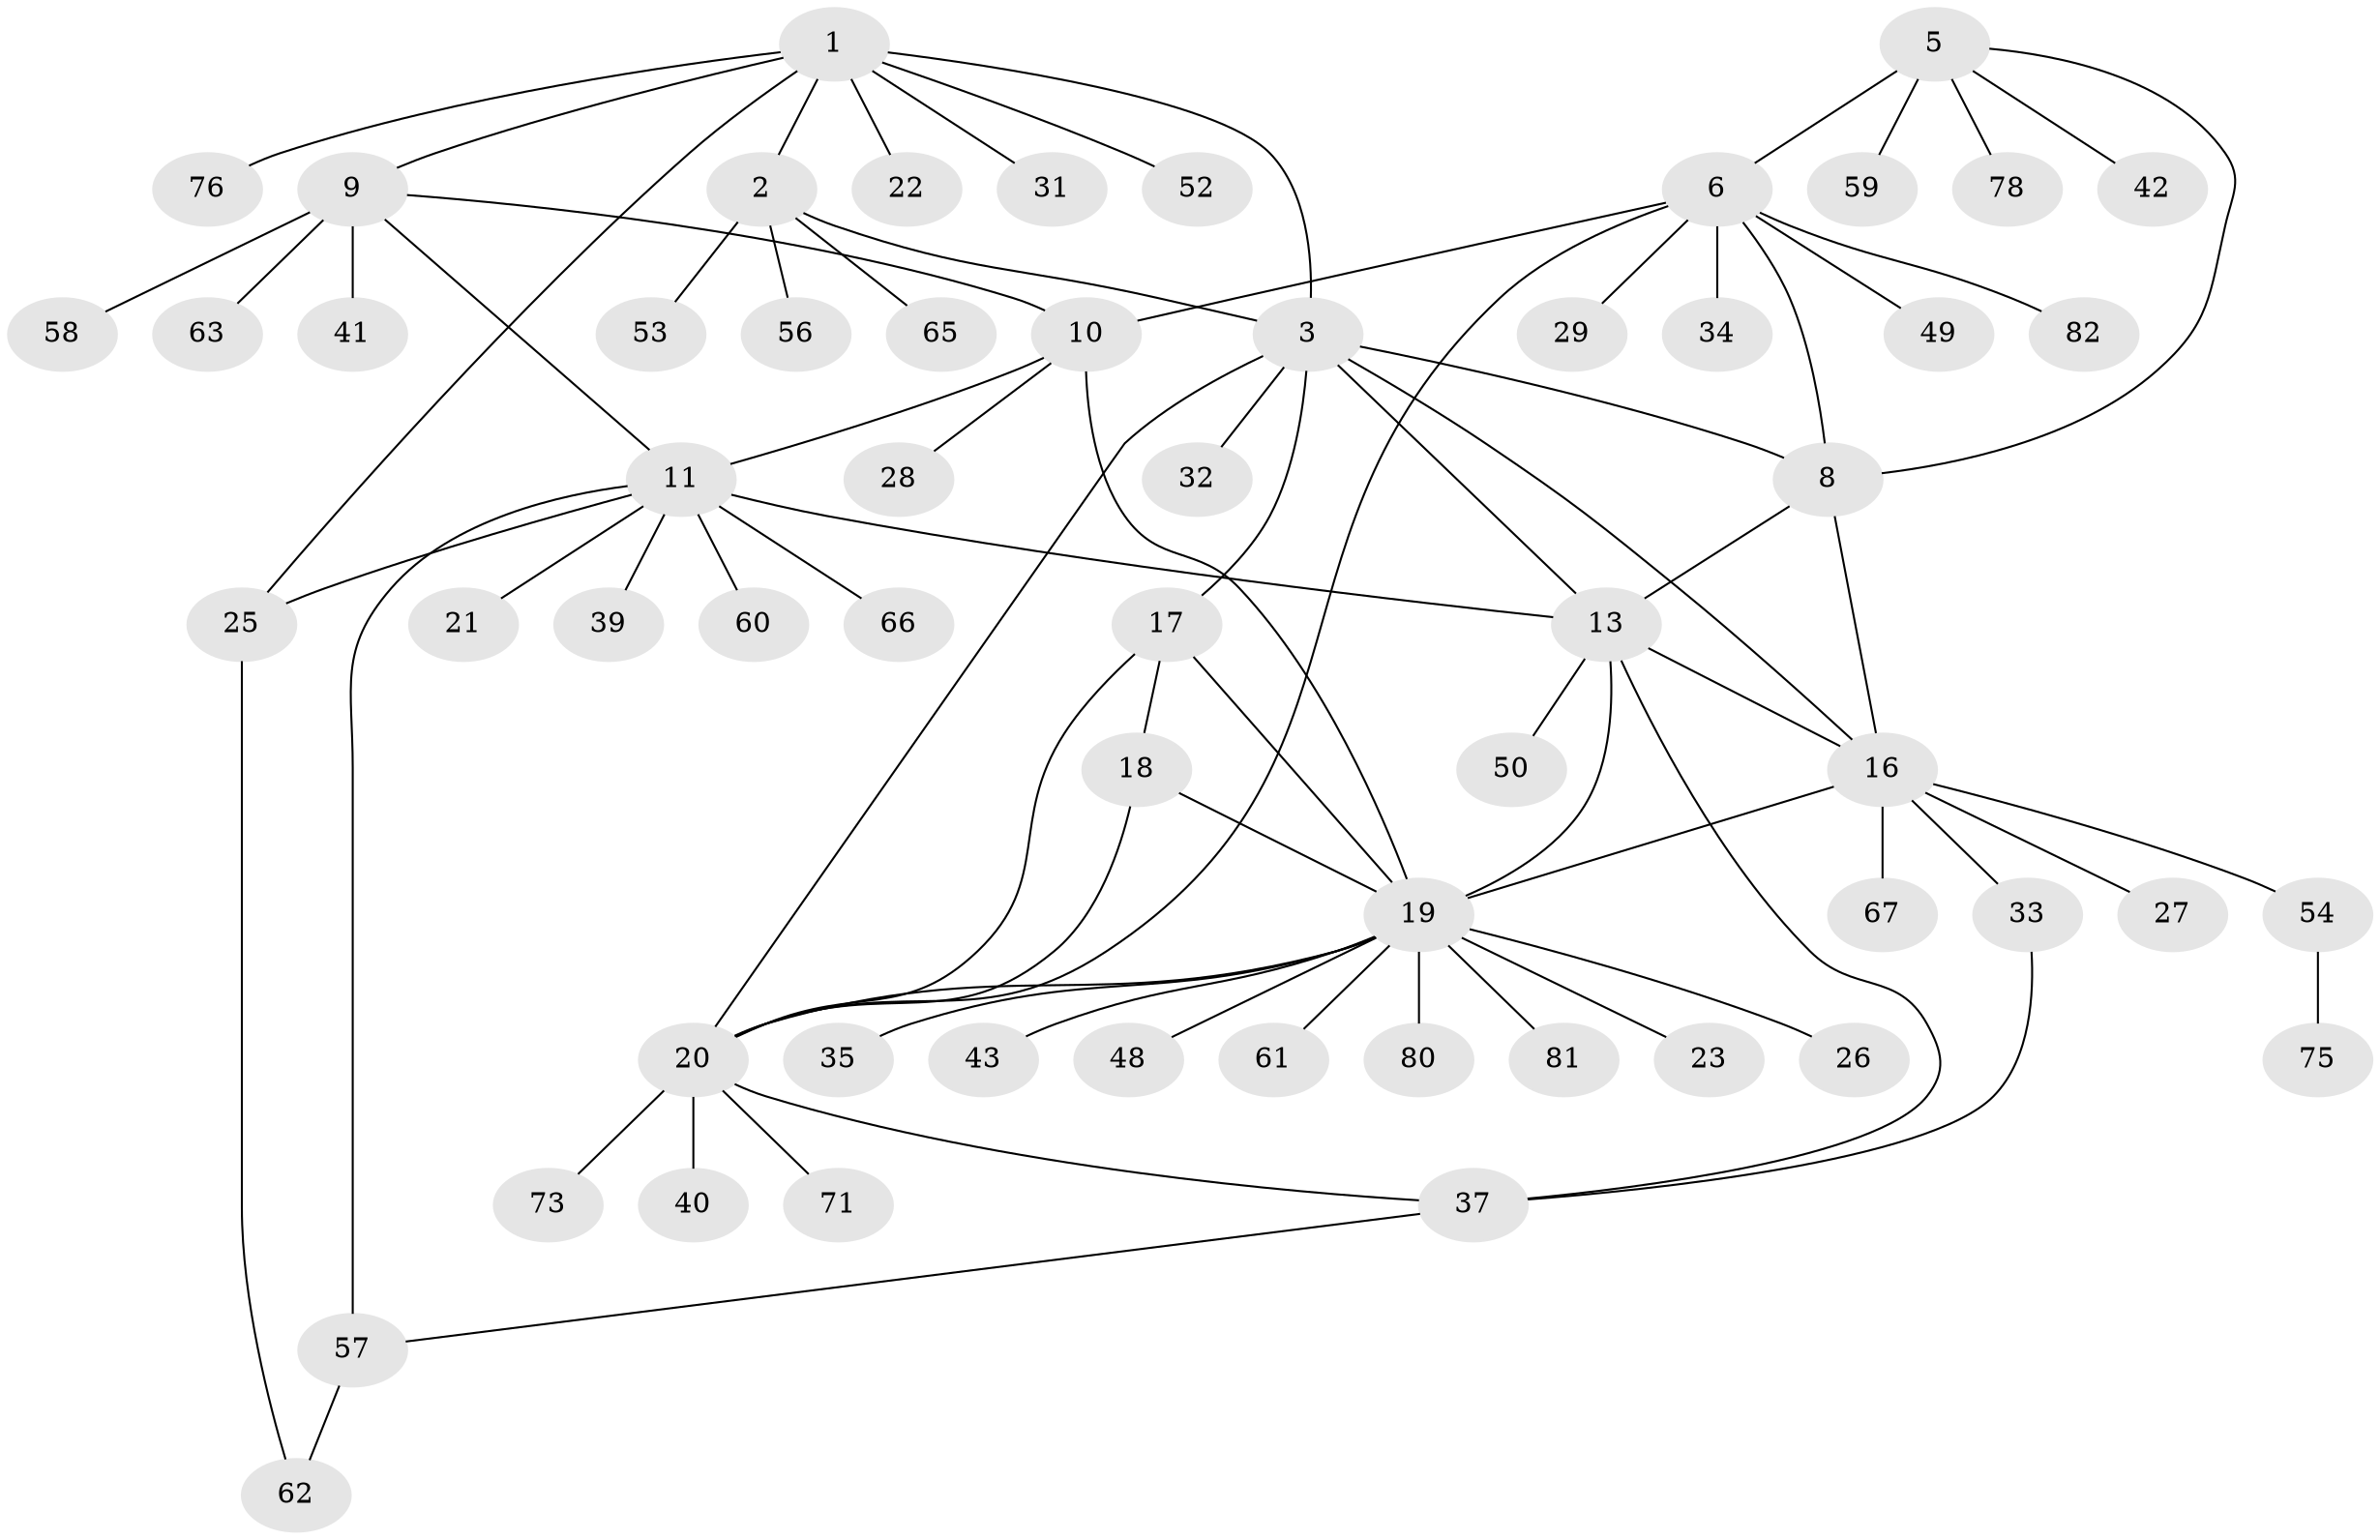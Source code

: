 // original degree distribution, {7: 0.04878048780487805, 8: 0.036585365853658534, 5: 0.036585365853658534, 6: 0.012195121951219513, 11: 0.012195121951219513, 3: 0.08536585365853659, 4: 0.04878048780487805, 9: 0.012195121951219513, 14: 0.012195121951219513, 10: 0.012195121951219513, 2: 0.0975609756097561, 1: 0.5853658536585366}
// Generated by graph-tools (version 1.1) at 2025/42/03/06/25 10:42:11]
// undirected, 59 vertices, 79 edges
graph export_dot {
graph [start="1"]
  node [color=gray90,style=filled];
  1 [super="+4"];
  2 [super="+68"];
  3 [super="+15"];
  5 [super="+38"];
  6 [super="+7"];
  8 [super="+14"];
  9 [super="+55"];
  10 [super="+12"];
  11 [super="+69"];
  13 [super="+72"];
  16 [super="+51"];
  17 [super="+64"];
  18;
  19 [super="+24"];
  20 [super="+45"];
  21 [super="+46"];
  22 [super="+30"];
  23;
  25 [super="+77"];
  26;
  27;
  28;
  29;
  31;
  32 [super="+36"];
  33 [super="+47"];
  34;
  35;
  37 [super="+44"];
  39;
  40;
  41;
  42;
  43;
  48 [super="+70"];
  49;
  50 [super="+79"];
  52;
  53;
  54;
  56;
  57;
  58;
  59;
  60;
  61;
  62 [super="+74"];
  63;
  65;
  66;
  67;
  71;
  73;
  75;
  76;
  78;
  80;
  81;
  82;
  1 -- 2 [weight=2];
  1 -- 3 [weight=2];
  1 -- 22;
  1 -- 31;
  1 -- 52;
  1 -- 76;
  1 -- 9;
  1 -- 25;
  2 -- 3;
  2 -- 53;
  2 -- 56;
  2 -- 65;
  3 -- 8 [weight=2];
  3 -- 20;
  3 -- 32;
  3 -- 16;
  3 -- 13;
  3 -- 17;
  5 -- 6 [weight=2];
  5 -- 8;
  5 -- 42;
  5 -- 59;
  5 -- 78;
  6 -- 8 [weight=2];
  6 -- 20;
  6 -- 34;
  6 -- 49;
  6 -- 82;
  6 -- 10;
  6 -- 29;
  8 -- 16;
  8 -- 13;
  9 -- 10 [weight=2];
  9 -- 11;
  9 -- 41;
  9 -- 58;
  9 -- 63;
  10 -- 11 [weight=2];
  10 -- 19;
  10 -- 28;
  11 -- 13;
  11 -- 21;
  11 -- 25;
  11 -- 39;
  11 -- 57;
  11 -- 60;
  11 -- 66;
  13 -- 16;
  13 -- 19;
  13 -- 37;
  13 -- 50;
  16 -- 27;
  16 -- 33;
  16 -- 54;
  16 -- 67;
  16 -- 19;
  17 -- 18;
  17 -- 19;
  17 -- 20;
  18 -- 19;
  18 -- 20;
  19 -- 20;
  19 -- 23;
  19 -- 26;
  19 -- 35;
  19 -- 43;
  19 -- 48;
  19 -- 61;
  19 -- 80;
  19 -- 81;
  20 -- 37;
  20 -- 40;
  20 -- 71;
  20 -- 73;
  25 -- 62;
  33 -- 37;
  37 -- 57;
  54 -- 75;
  57 -- 62;
}
